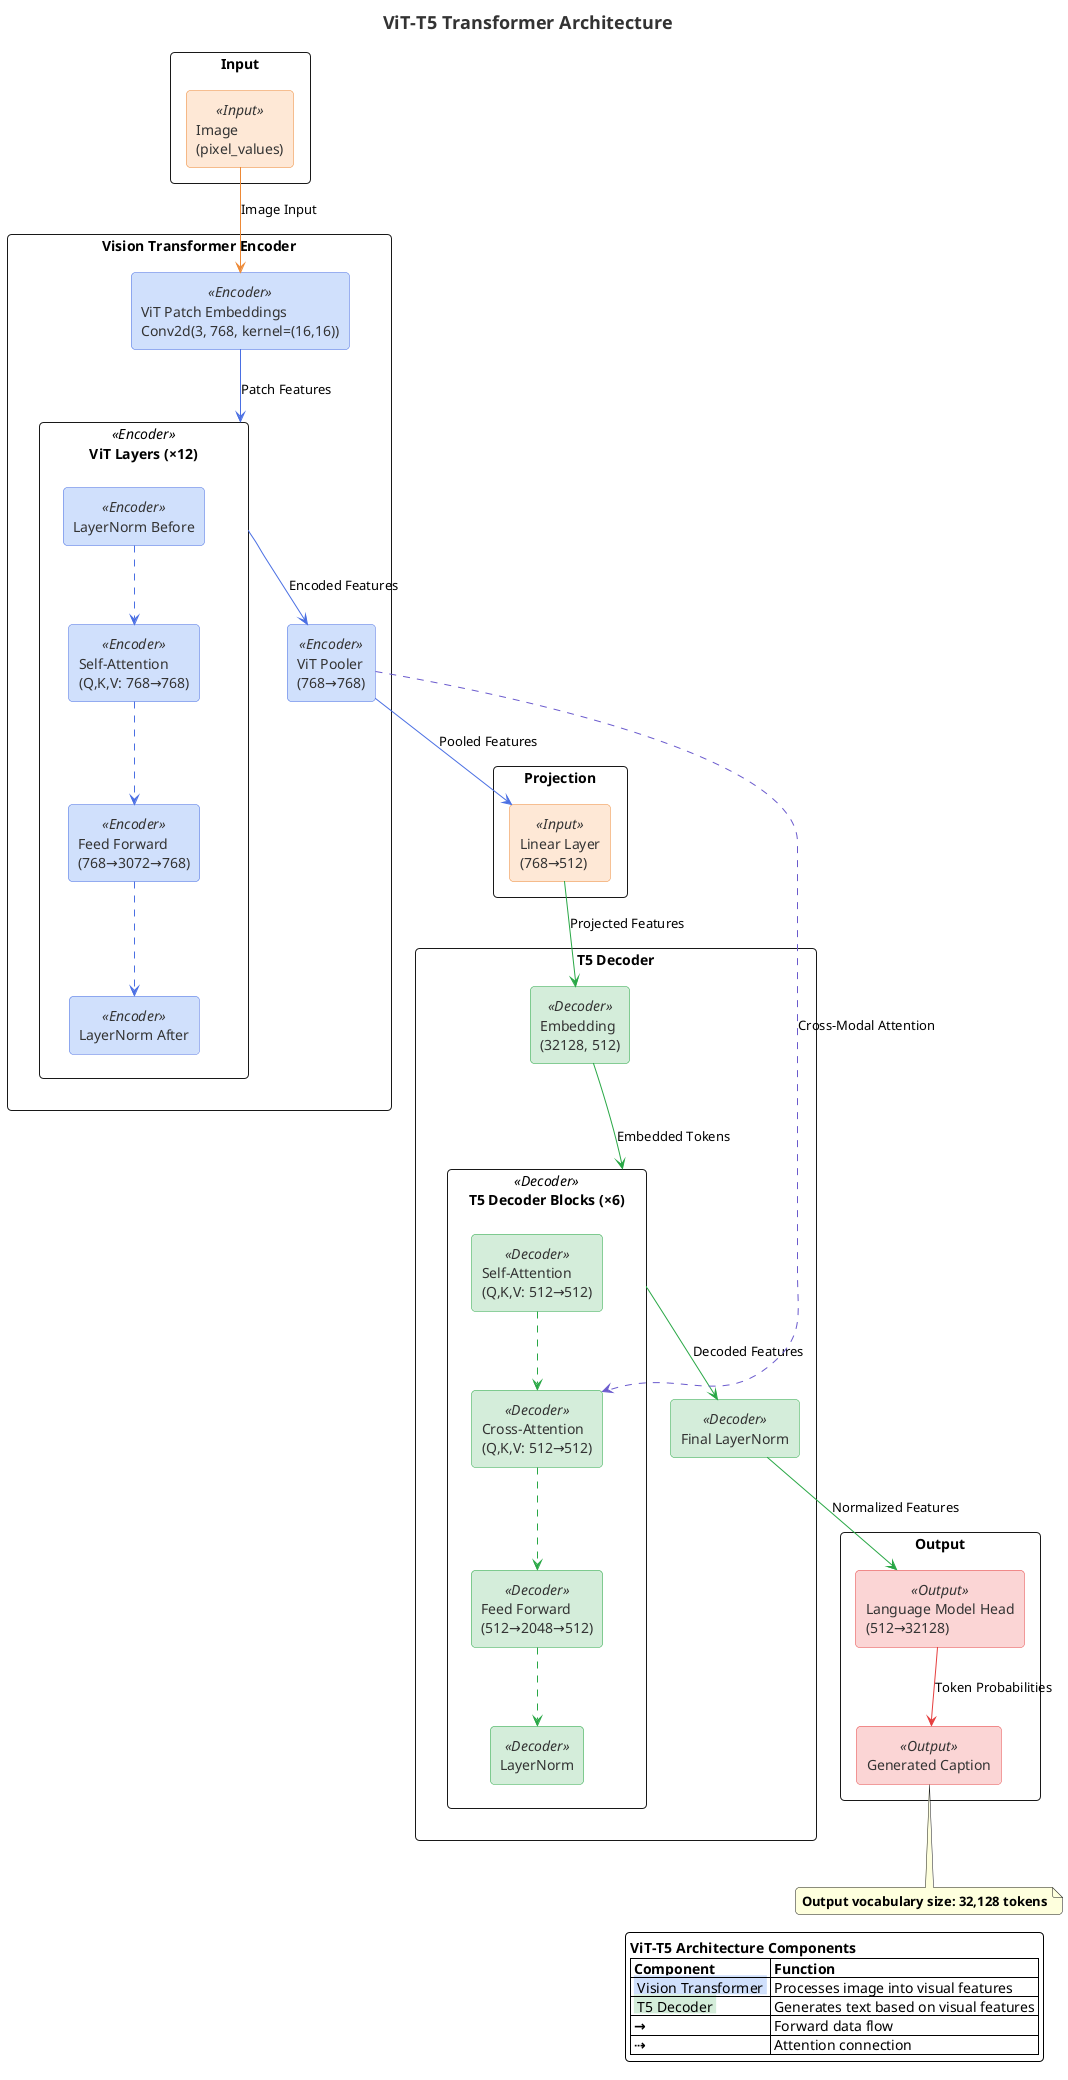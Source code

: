 @startuml ViT-T5 Architecture

' Direction - standard transformer diagrams are vertical
top to bottom direction

' Color scheme for transformer diagrams
skinparam backgroundColor white
skinparam roundCorner 8
skinparam componentStyle rectangle
skinparam handwritten false

' Color palette inspired by classic transformer diagrams
skinparam component {
  BackgroundColor<<Encoder>> #D0E0FC
  BorderColor<<Encoder>> #4A6FE3
  FontColor<<Encoder>> #333333
  
  BackgroundColor<<Decoder>> #D4EDDA
  BorderColor<<Decoder>> #28A745
  FontColor<<Decoder>> #333333
  
  BackgroundColor<<Input>> #FEE8D6
  BorderColor<<Input>> #ED8936
  FontColor<<Input>> #333333
  
  BackgroundColor<<Output>> #FBD5D5
  BorderColor<<Output>> #E53E3E
  FontColor<<Output>> #333333
}

' Title using transformer-style naming
title <font color=#333333 size=18><b>ViT-T5 Transformer Architecture</b></font>

' === LEFT SIDE (Input + ViT) ===
rectangle "Input" as input {
  component "Image\n(pixel_values)" as img <<Input>>
}

rectangle "Vision Transformer Encoder" as vitEncoder {
  component "ViT Patch Embeddings\nConv2d(3, 768, kernel=(16,16))" as patchEmb <<Encoder>>
  
  rectangle "ViT Layers (×12)" as vitLayers <<Encoder>> {
    component "Self-Attention\n(Q,K,V: 768→768)" as vitAttn <<Encoder>>
    component "LayerNorm Before" as vitLNBefore <<Encoder>>
    component "LayerNorm After" as vitLNAfter <<Encoder>>
    component "Feed Forward\n(768→3072→768)" as vitFF <<Encoder>>
  }
  
  component "ViT Pooler\n(768→768)" as vitPool <<Encoder>>
}

rectangle "Projection" as projection {
  component "Linear Layer\n(768→512)" as proj <<Input>>
}

' === RIGHT SIDE (T5) ===
rectangle "T5 Decoder" as t5Decoder {
  component "Embedding\n(32128, 512)" as t5Embed <<Decoder>>
  
  rectangle "T5 Decoder Blocks (×6)" as t5Blocks <<Decoder>> {
    component "Self-Attention\n(Q,K,V: 512→512)" as t5SelfAttn <<Decoder>>
    component "Cross-Attention\n(Q,K,V: 512→512)" as t5CrossAttn <<Decoder>>
    component "Feed Forward\n(512→2048→512)" as t5FF <<Decoder>>
    component "LayerNorm" as t5LN <<Decoder>>
  }
  
  component "Final LayerNorm" as t5FinalLN <<Decoder>>
}

rectangle "Output" as output {
  component "Language Model Head\n(512→32128)" as lmHead <<Output>>
  component "Generated Caption" as caption <<Output>>
}

' === CONNECTIONS ===
' Main data flow
img -[#ED8936]-> patchEmb : "Image Input"
patchEmb -[#4A6FE3]-> vitLayers : "Patch Features"
vitLayers -[#4A6FE3]-> vitPool : "Encoded Features"
vitPool -[#4A6FE3]-> proj : "Pooled Features"
proj -[#28A745]-> t5Embed : "Projected Features"
t5Embed -[#28A745]-> t5Blocks : "Embedded Tokens"
t5Blocks -[#28A745]-> t5FinalLN : "Decoded Features"
t5FinalLN -[#28A745]-> lmHead : "Normalized Features"
lmHead -[#E53E3E]-> caption : "Token Probabilities"

' Inside ViT Layer connections (simplified)
vitLNBefore -[#4A6FE3,dashed]-> vitAttn
vitAttn -[#4A6FE3,dashed]-> vitFF
vitFF -[#4A6FE3,dashed]-> vitLNAfter

' Inside T5 Layer connections (simplified)
t5SelfAttn -[#28A745,dashed]-> t5CrossAttn
t5CrossAttn -[#28A745,dashed]-> t5FF
t5FF -[#28A745,dashed]-> t5LN

' Cross-model attention (from ViT to T5)
vitPool ..[#6A5ACD]> t5CrossAttn : "Cross-Modal Attention"

note bottom of caption
  <b>Output vocabulary size: 32,128 tokens</b>
end note

legend right
  <b>ViT-T5 Architecture Components</b>
  |= Component |= Function |
  | <back:#D0E0FC> Vision Transformer </back> | Processes image into visual features |
  | <back:#D4EDDA> T5 Decoder </back> | Generates text based on visual features |
  | <b>→</b> | Forward data flow |
  | <b>⇢</b> | Attention connection |
endlegend

@enduml